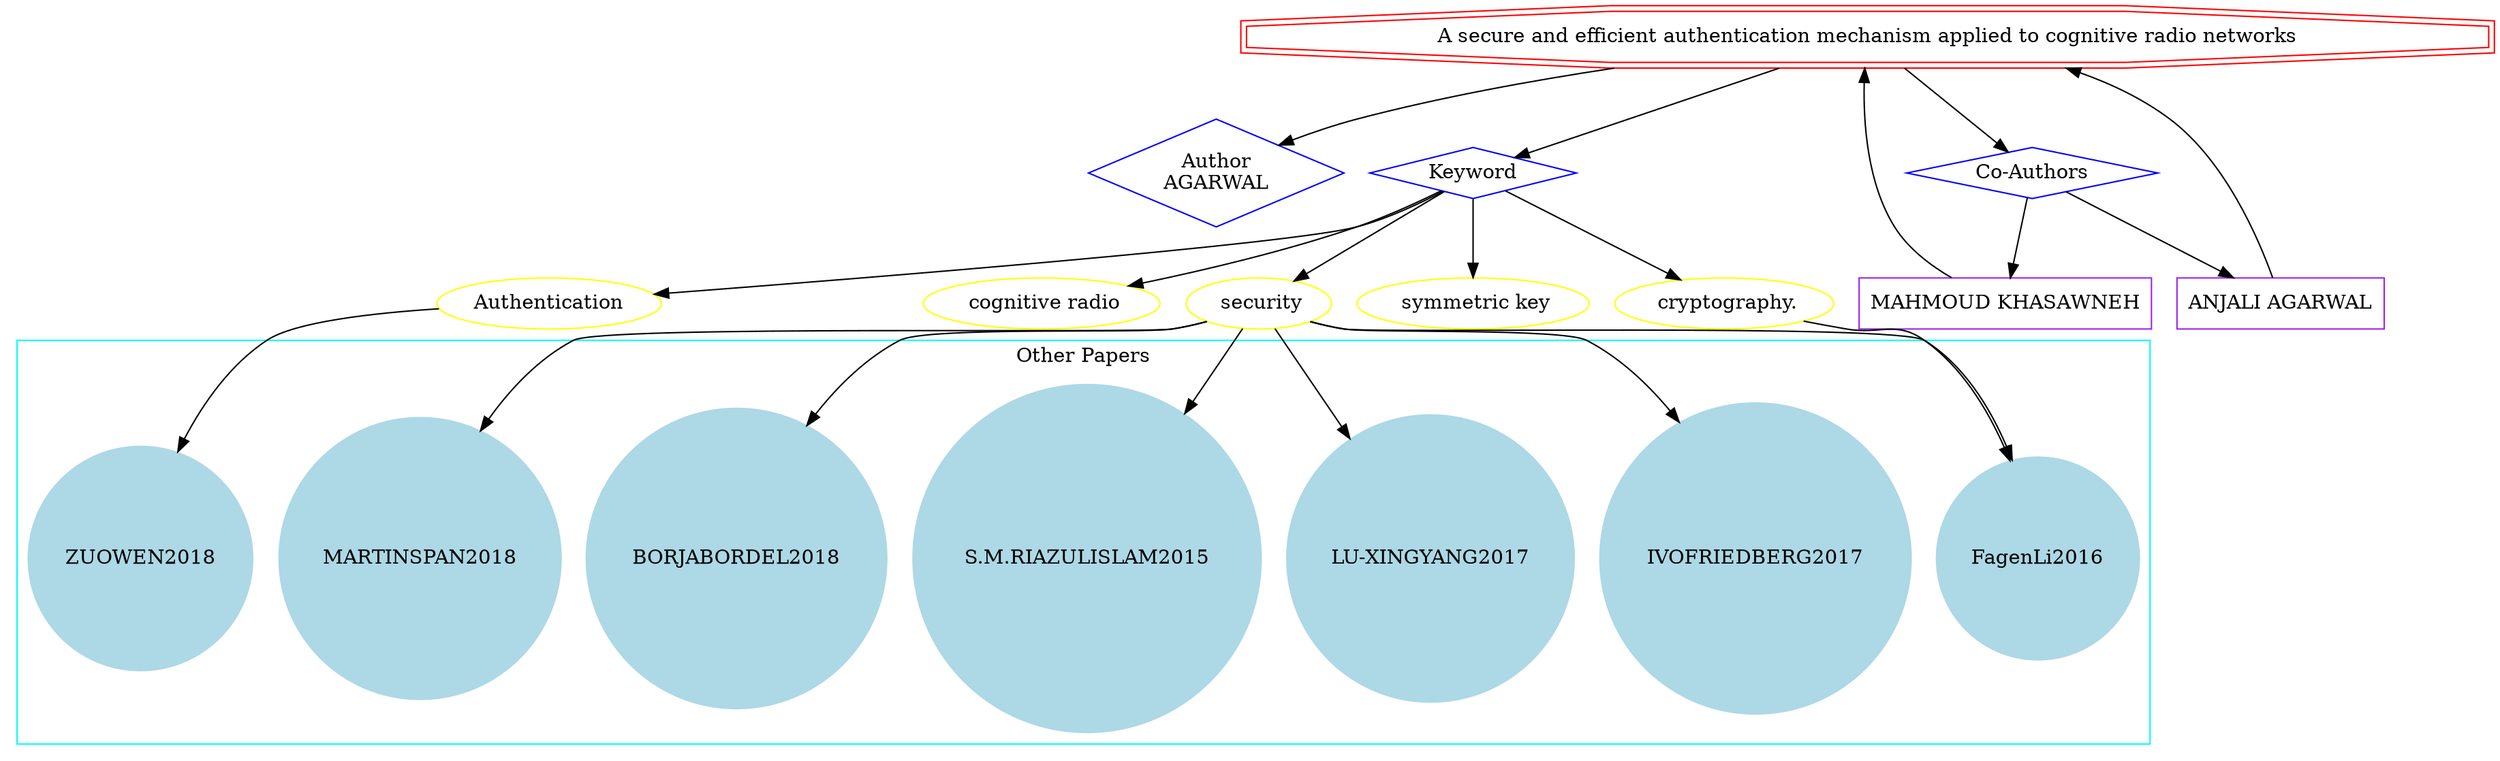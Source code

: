 strict digraph mind_mapKHASAWNEH2017 {
	node [color=red shape=doubleoctagon]
	"A secure and efficient authentication mechanism applied to cognitive radio networks"
	node [color=blue shape=diamond]
	"Author
AGARWAL"
	Keyword
	"A secure and efficient authentication mechanism applied to cognitive radio networks" -> "Author
AGARWAL"
	"A secure and efficient authentication mechanism applied to cognitive radio networks" -> Keyword
	"A secure and efficient authentication mechanism applied to cognitive radio networks" -> "Co-Authors"
	node [color=yellow shape=ellipse]
	Authentication
	Keyword -> Authentication
	" cognitive radio"
	Keyword -> " cognitive radio"
	" security"
	Keyword -> " security"
	" symmetric key"
	Keyword -> " symmetric key"
	" cryptography."
	Keyword -> " cryptography."
	subgraph cluster_0 {
		node [style=filled]
		node [color=lightblue shape=circle]
		label="Other Papers"
		color=cyan
		FagenLi2016
		ZUOWEN2018
		"S.M.RIAZULISLAM2015"
		BORJABORDEL2018
		MARTINSPAN2018
		IVOFRIEDBERG2017
		"LU-XINGYANG2017"
	}
	Authentication -> ZUOWEN2018
	" security" -> FagenLi2016
	" security" -> "S.M.RIAZULISLAM2015"
	" security" -> BORJABORDEL2018
	" security" -> MARTINSPAN2018
	" security" -> MARTINSPAN2018
	" security" -> MARTINSPAN2018
	" security" -> IVOFRIEDBERG2017
	" security" -> IVOFRIEDBERG2017
	" security" -> IVOFRIEDBERG2017
	" security" -> "LU-XINGYANG2017"
	" cryptography." -> FagenLi2016
	node [color=purple shape=rectangle]
	"Co-Authors" -> "MAHMOUD KHASAWNEH"
	"Co-Authors" -> "ANJALI AGARWAL"
	node [color=blue shape=octagon]
	"MAHMOUD KHASAWNEH" -> "A secure and efficient authentication mechanism applied to cognitive radio networks"
	"ANJALI AGARWAL" -> "A secure and efficient authentication mechanism applied to cognitive radio networks"
}
